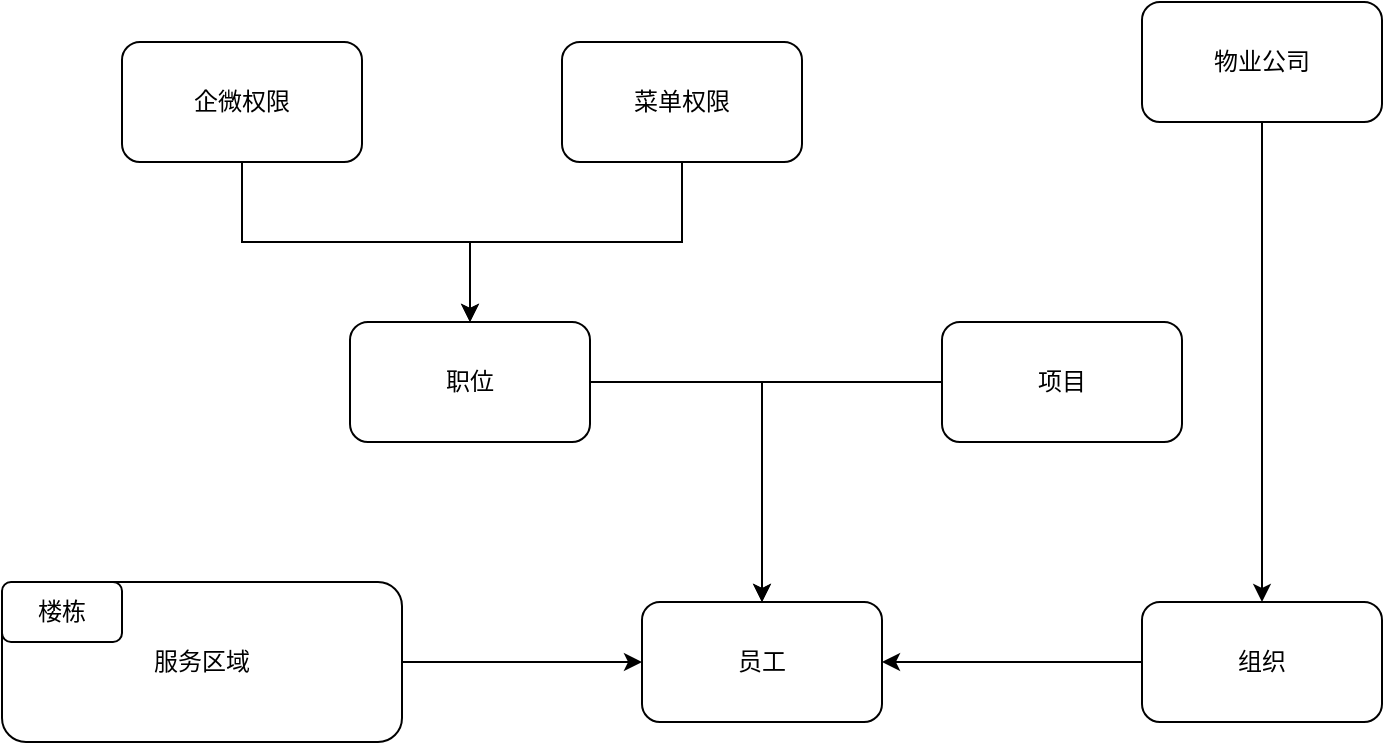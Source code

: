 <mxfile version="20.5.3" type="github">
  <diagram id="wcrCTqRR3yquHXWw8pT8" name="第 1 页">
    <mxGraphModel dx="1022" dy="426" grid="1" gridSize="10" guides="1" tooltips="1" connect="1" arrows="1" fold="1" page="1" pageScale="1" pageWidth="827" pageHeight="1169" math="0" shadow="0">
      <root>
        <mxCell id="0" />
        <mxCell id="1" parent="0" />
        <mxCell id="udQcBALd0Fw_x46JDpuA-5" style="edgeStyle=orthogonalEdgeStyle;rounded=0;orthogonalLoop=1;jettySize=auto;html=1;exitX=0.5;exitY=1;exitDx=0;exitDy=0;entryX=0.5;entryY=0;entryDx=0;entryDy=0;" edge="1" parent="1" source="udQcBALd0Fw_x46JDpuA-1" target="udQcBALd0Fw_x46JDpuA-3">
          <mxGeometry relative="1" as="geometry" />
        </mxCell>
        <mxCell id="udQcBALd0Fw_x46JDpuA-1" value="企微权限" style="rounded=1;whiteSpace=wrap;html=1;" vertex="1" parent="1">
          <mxGeometry x="180" y="160" width="120" height="60" as="geometry" />
        </mxCell>
        <mxCell id="udQcBALd0Fw_x46JDpuA-6" style="edgeStyle=orthogonalEdgeStyle;rounded=0;orthogonalLoop=1;jettySize=auto;html=1;exitX=0.5;exitY=1;exitDx=0;exitDy=0;entryX=0.5;entryY=0;entryDx=0;entryDy=0;" edge="1" parent="1" source="udQcBALd0Fw_x46JDpuA-2" target="udQcBALd0Fw_x46JDpuA-3">
          <mxGeometry relative="1" as="geometry" />
        </mxCell>
        <mxCell id="udQcBALd0Fw_x46JDpuA-2" value="菜单权限" style="rounded=1;whiteSpace=wrap;html=1;" vertex="1" parent="1">
          <mxGeometry x="400" y="160" width="120" height="60" as="geometry" />
        </mxCell>
        <mxCell id="udQcBALd0Fw_x46JDpuA-11" value="" style="edgeStyle=orthogonalEdgeStyle;rounded=0;orthogonalLoop=1;jettySize=auto;html=1;" edge="1" parent="1" source="udQcBALd0Fw_x46JDpuA-3" target="udQcBALd0Fw_x46JDpuA-10">
          <mxGeometry relative="1" as="geometry" />
        </mxCell>
        <mxCell id="udQcBALd0Fw_x46JDpuA-3" value="职位" style="whiteSpace=wrap;html=1;rounded=1;" vertex="1" parent="1">
          <mxGeometry x="294" y="300" width="120" height="60" as="geometry" />
        </mxCell>
        <mxCell id="udQcBALd0Fw_x46JDpuA-12" style="edgeStyle=orthogonalEdgeStyle;rounded=0;orthogonalLoop=1;jettySize=auto;html=1;entryX=0.5;entryY=0;entryDx=0;entryDy=0;" edge="1" parent="1" source="udQcBALd0Fw_x46JDpuA-9" target="udQcBALd0Fw_x46JDpuA-10">
          <mxGeometry relative="1" as="geometry" />
        </mxCell>
        <mxCell id="udQcBALd0Fw_x46JDpuA-9" value="项目" style="rounded=1;whiteSpace=wrap;html=1;" vertex="1" parent="1">
          <mxGeometry x="590" y="300" width="120" height="60" as="geometry" />
        </mxCell>
        <mxCell id="udQcBALd0Fw_x46JDpuA-10" value="员工" style="whiteSpace=wrap;html=1;rounded=1;" vertex="1" parent="1">
          <mxGeometry x="440" y="440" width="120" height="60" as="geometry" />
        </mxCell>
        <mxCell id="udQcBALd0Fw_x46JDpuA-13" value="服务区域" style="rounded=1;whiteSpace=wrap;html=1;" vertex="1" parent="1">
          <mxGeometry x="120" y="430" width="200" height="80" as="geometry" />
        </mxCell>
        <mxCell id="udQcBALd0Fw_x46JDpuA-15" value="楼栋" style="rounded=1;whiteSpace=wrap;html=1;" vertex="1" parent="1">
          <mxGeometry x="120" y="430" width="60" height="30" as="geometry" />
        </mxCell>
        <mxCell id="udQcBALd0Fw_x46JDpuA-16" value="" style="endArrow=classic;html=1;rounded=0;exitX=1;exitY=0.5;exitDx=0;exitDy=0;entryX=0;entryY=0.5;entryDx=0;entryDy=0;" edge="1" parent="1" source="udQcBALd0Fw_x46JDpuA-13" target="udQcBALd0Fw_x46JDpuA-10">
          <mxGeometry width="50" height="50" relative="1" as="geometry">
            <mxPoint x="410" y="360" as="sourcePoint" />
            <mxPoint x="460" y="310" as="targetPoint" />
          </mxGeometry>
        </mxCell>
        <mxCell id="udQcBALd0Fw_x46JDpuA-20" value="" style="edgeStyle=orthogonalEdgeStyle;rounded=0;orthogonalLoop=1;jettySize=auto;html=1;" edge="1" parent="1" source="udQcBALd0Fw_x46JDpuA-18" target="udQcBALd0Fw_x46JDpuA-19">
          <mxGeometry relative="1" as="geometry" />
        </mxCell>
        <mxCell id="udQcBALd0Fw_x46JDpuA-18" value="物业公司" style="rounded=1;whiteSpace=wrap;html=1;" vertex="1" parent="1">
          <mxGeometry x="690" y="140" width="120" height="60" as="geometry" />
        </mxCell>
        <mxCell id="udQcBALd0Fw_x46JDpuA-22" value="" style="edgeStyle=orthogonalEdgeStyle;rounded=0;orthogonalLoop=1;jettySize=auto;html=1;entryX=1;entryY=0.5;entryDx=0;entryDy=0;" edge="1" parent="1" source="udQcBALd0Fw_x46JDpuA-19" target="udQcBALd0Fw_x46JDpuA-10">
          <mxGeometry relative="1" as="geometry">
            <mxPoint x="750" y="320" as="targetPoint" />
          </mxGeometry>
        </mxCell>
        <mxCell id="udQcBALd0Fw_x46JDpuA-19" value="组织" style="whiteSpace=wrap;html=1;rounded=1;" vertex="1" parent="1">
          <mxGeometry x="690" y="440" width="120" height="60" as="geometry" />
        </mxCell>
      </root>
    </mxGraphModel>
  </diagram>
</mxfile>

